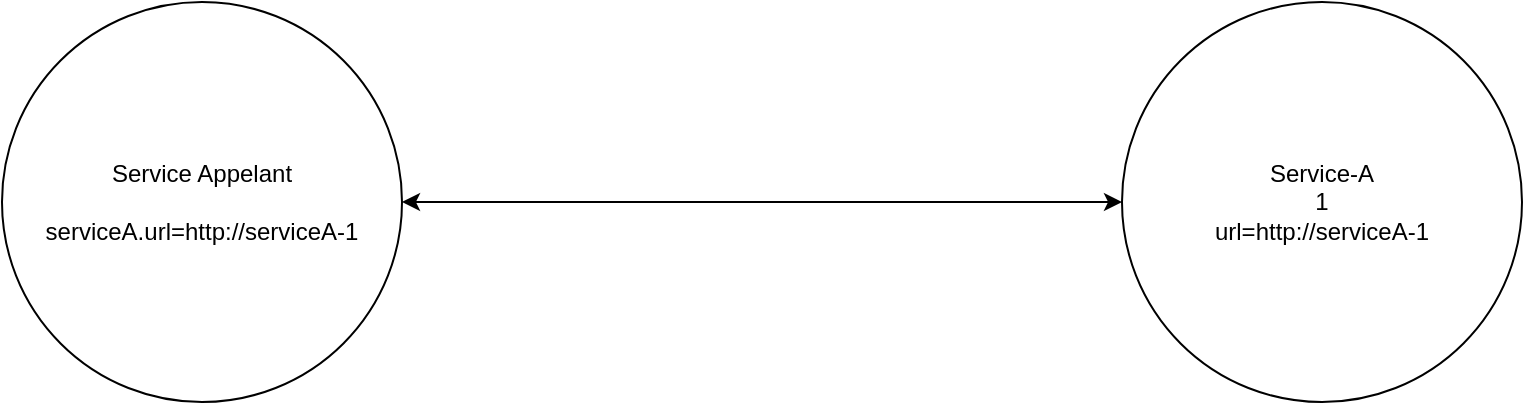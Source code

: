 <mxfile version="24.6.1" type="device">
  <diagram id="Rb-xx0nRkKV6fZcm5l0x" name="Page-1">
    <mxGraphModel dx="1434" dy="839" grid="1" gridSize="10" guides="1" tooltips="1" connect="1" arrows="1" fold="1" page="1" pageScale="1" pageWidth="827" pageHeight="1169" math="0" shadow="0">
      <root>
        <mxCell id="0" />
        <mxCell id="1" parent="0" />
        <mxCell id="MTE__1G_FNOwgJFrXbpS-2" value="Service-A&lt;br&gt;1&lt;br&gt;url=http://serviceA-1" style="ellipse;whiteSpace=wrap;html=1;aspect=fixed;" parent="1" vertex="1">
          <mxGeometry x="600" y="280" width="200" height="200" as="geometry" />
        </mxCell>
        <mxCell id="MTE__1G_FNOwgJFrXbpS-6" style="rounded=0;orthogonalLoop=1;jettySize=auto;html=1;exitX=1;exitY=0.5;exitDx=0;exitDy=0;entryX=0;entryY=0.5;entryDx=0;entryDy=0;startArrow=classic;startFill=1;" parent="1" source="MTE__1G_FNOwgJFrXbpS-5" target="MTE__1G_FNOwgJFrXbpS-2" edge="1">
          <mxGeometry relative="1" as="geometry" />
        </mxCell>
        <mxCell id="MTE__1G_FNOwgJFrXbpS-5" value="Service Appelant&lt;br&gt;&lt;br&gt;&lt;div&gt;serviceA.url=http://serviceA-1&lt;/div&gt;" style="ellipse;whiteSpace=wrap;html=1;aspect=fixed;" parent="1" vertex="1">
          <mxGeometry x="40" y="280" width="200" height="200" as="geometry" />
        </mxCell>
      </root>
    </mxGraphModel>
  </diagram>
</mxfile>
